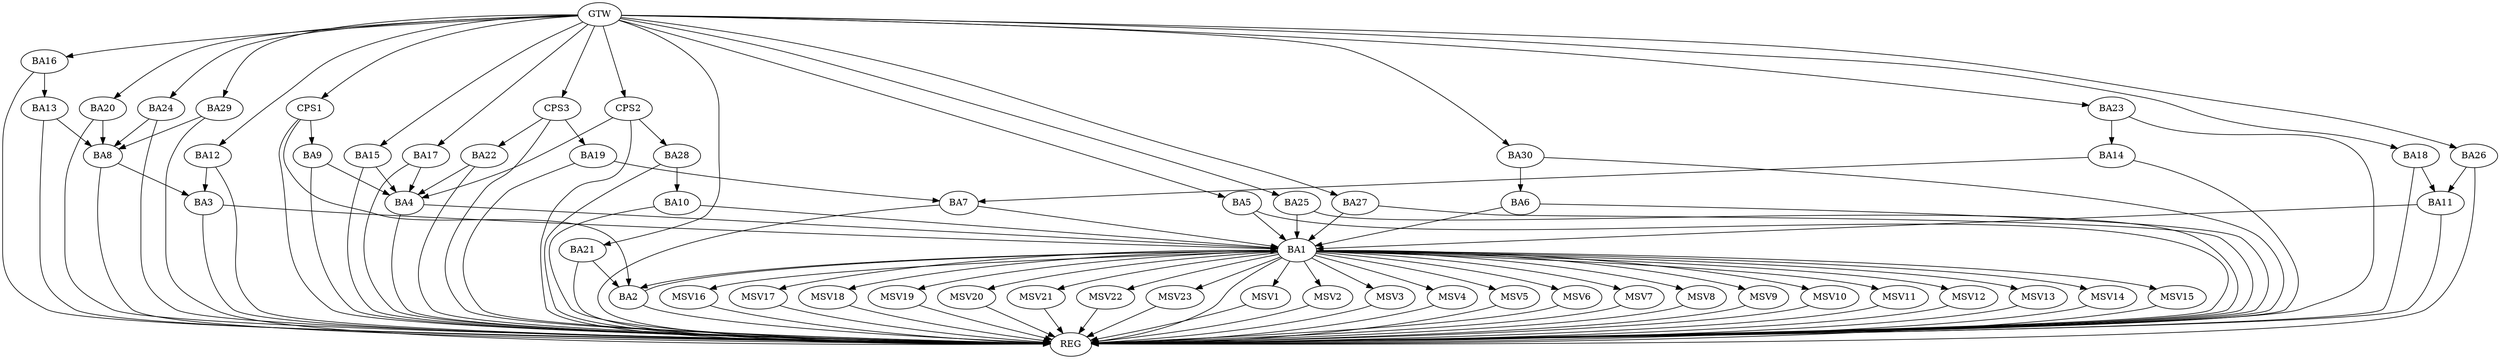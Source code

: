 strict digraph G {
  BA1 [ label="BA1" ];
  BA2 [ label="BA2" ];
  BA3 [ label="BA3" ];
  BA4 [ label="BA4" ];
  BA5 [ label="BA5" ];
  BA6 [ label="BA6" ];
  BA7 [ label="BA7" ];
  BA8 [ label="BA8" ];
  BA9 [ label="BA9" ];
  BA10 [ label="BA10" ];
  BA11 [ label="BA11" ];
  BA12 [ label="BA12" ];
  BA13 [ label="BA13" ];
  BA14 [ label="BA14" ];
  BA15 [ label="BA15" ];
  BA16 [ label="BA16" ];
  BA17 [ label="BA17" ];
  BA18 [ label="BA18" ];
  BA19 [ label="BA19" ];
  BA20 [ label="BA20" ];
  BA21 [ label="BA21" ];
  BA22 [ label="BA22" ];
  BA23 [ label="BA23" ];
  BA24 [ label="BA24" ];
  BA25 [ label="BA25" ];
  BA26 [ label="BA26" ];
  BA27 [ label="BA27" ];
  BA28 [ label="BA28" ];
  BA29 [ label="BA29" ];
  BA30 [ label="BA30" ];
  CPS1 [ label="CPS1" ];
  CPS2 [ label="CPS2" ];
  CPS3 [ label="CPS3" ];
  GTW [ label="GTW" ];
  REG [ label="REG" ];
  MSV1 [ label="MSV1" ];
  MSV2 [ label="MSV2" ];
  MSV3 [ label="MSV3" ];
  MSV4 [ label="MSV4" ];
  MSV5 [ label="MSV5" ];
  MSV6 [ label="MSV6" ];
  MSV7 [ label="MSV7" ];
  MSV8 [ label="MSV8" ];
  MSV9 [ label="MSV9" ];
  MSV10 [ label="MSV10" ];
  MSV11 [ label="MSV11" ];
  MSV12 [ label="MSV12" ];
  MSV13 [ label="MSV13" ];
  MSV14 [ label="MSV14" ];
  MSV15 [ label="MSV15" ];
  MSV16 [ label="MSV16" ];
  MSV17 [ label="MSV17" ];
  MSV18 [ label="MSV18" ];
  MSV19 [ label="MSV19" ];
  MSV20 [ label="MSV20" ];
  MSV21 [ label="MSV21" ];
  MSV22 [ label="MSV22" ];
  MSV23 [ label="MSV23" ];
  BA1 -> BA2;
  BA2 -> BA1;
  BA3 -> BA1;
  BA4 -> BA1;
  BA5 -> BA1;
  BA6 -> BA1;
  BA7 -> BA1;
  BA8 -> BA3;
  BA9 -> BA4;
  BA10 -> BA1;
  BA11 -> BA1;
  BA12 -> BA3;
  BA13 -> BA8;
  BA14 -> BA7;
  BA15 -> BA4;
  BA16 -> BA13;
  BA17 -> BA4;
  BA18 -> BA11;
  BA19 -> BA7;
  BA20 -> BA8;
  BA21 -> BA2;
  BA22 -> BA4;
  BA23 -> BA14;
  BA24 -> BA8;
  BA25 -> BA1;
  BA26 -> BA11;
  BA27 -> BA1;
  BA28 -> BA10;
  BA29 -> BA8;
  BA30 -> BA6;
  CPS1 -> BA2;
  CPS1 -> BA9;
  CPS2 -> BA28;
  CPS2 -> BA4;
  CPS3 -> BA19;
  CPS3 -> BA22;
  GTW -> BA5;
  GTW -> BA12;
  GTW -> BA15;
  GTW -> BA16;
  GTW -> BA17;
  GTW -> BA18;
  GTW -> BA20;
  GTW -> BA21;
  GTW -> BA23;
  GTW -> BA24;
  GTW -> BA25;
  GTW -> BA26;
  GTW -> BA27;
  GTW -> BA29;
  GTW -> BA30;
  GTW -> CPS1;
  GTW -> CPS2;
  GTW -> CPS3;
  BA1 -> REG;
  BA2 -> REG;
  BA3 -> REG;
  BA4 -> REG;
  BA5 -> REG;
  BA6 -> REG;
  BA7 -> REG;
  BA8 -> REG;
  BA9 -> REG;
  BA10 -> REG;
  BA11 -> REG;
  BA12 -> REG;
  BA13 -> REG;
  BA14 -> REG;
  BA15 -> REG;
  BA16 -> REG;
  BA17 -> REG;
  BA18 -> REG;
  BA19 -> REG;
  BA20 -> REG;
  BA21 -> REG;
  BA22 -> REG;
  BA23 -> REG;
  BA24 -> REG;
  BA25 -> REG;
  BA26 -> REG;
  BA27 -> REG;
  BA28 -> REG;
  BA29 -> REG;
  BA30 -> REG;
  CPS1 -> REG;
  CPS2 -> REG;
  CPS3 -> REG;
  BA1 -> MSV1;
  BA1 -> MSV2;
  BA1 -> MSV3;
  BA1 -> MSV4;
  BA1 -> MSV5;
  BA1 -> MSV6;
  BA1 -> MSV7;
  MSV1 -> REG;
  MSV2 -> REG;
  MSV3 -> REG;
  MSV4 -> REG;
  MSV5 -> REG;
  MSV6 -> REG;
  MSV7 -> REG;
  BA1 -> MSV8;
  MSV8 -> REG;
  BA1 -> MSV9;
  MSV9 -> REG;
  BA1 -> MSV10;
  MSV10 -> REG;
  BA1 -> MSV11;
  MSV11 -> REG;
  BA1 -> MSV12;
  MSV12 -> REG;
  BA1 -> MSV13;
  MSV13 -> REG;
  BA1 -> MSV14;
  MSV14 -> REG;
  BA1 -> MSV15;
  MSV15 -> REG;
  BA1 -> MSV16;
  MSV16 -> REG;
  BA1 -> MSV17;
  MSV17 -> REG;
  BA1 -> MSV18;
  BA1 -> MSV19;
  BA1 -> MSV20;
  BA1 -> MSV21;
  MSV18 -> REG;
  MSV19 -> REG;
  MSV20 -> REG;
  MSV21 -> REG;
  BA1 -> MSV22;
  BA1 -> MSV23;
  MSV22 -> REG;
  MSV23 -> REG;
}
